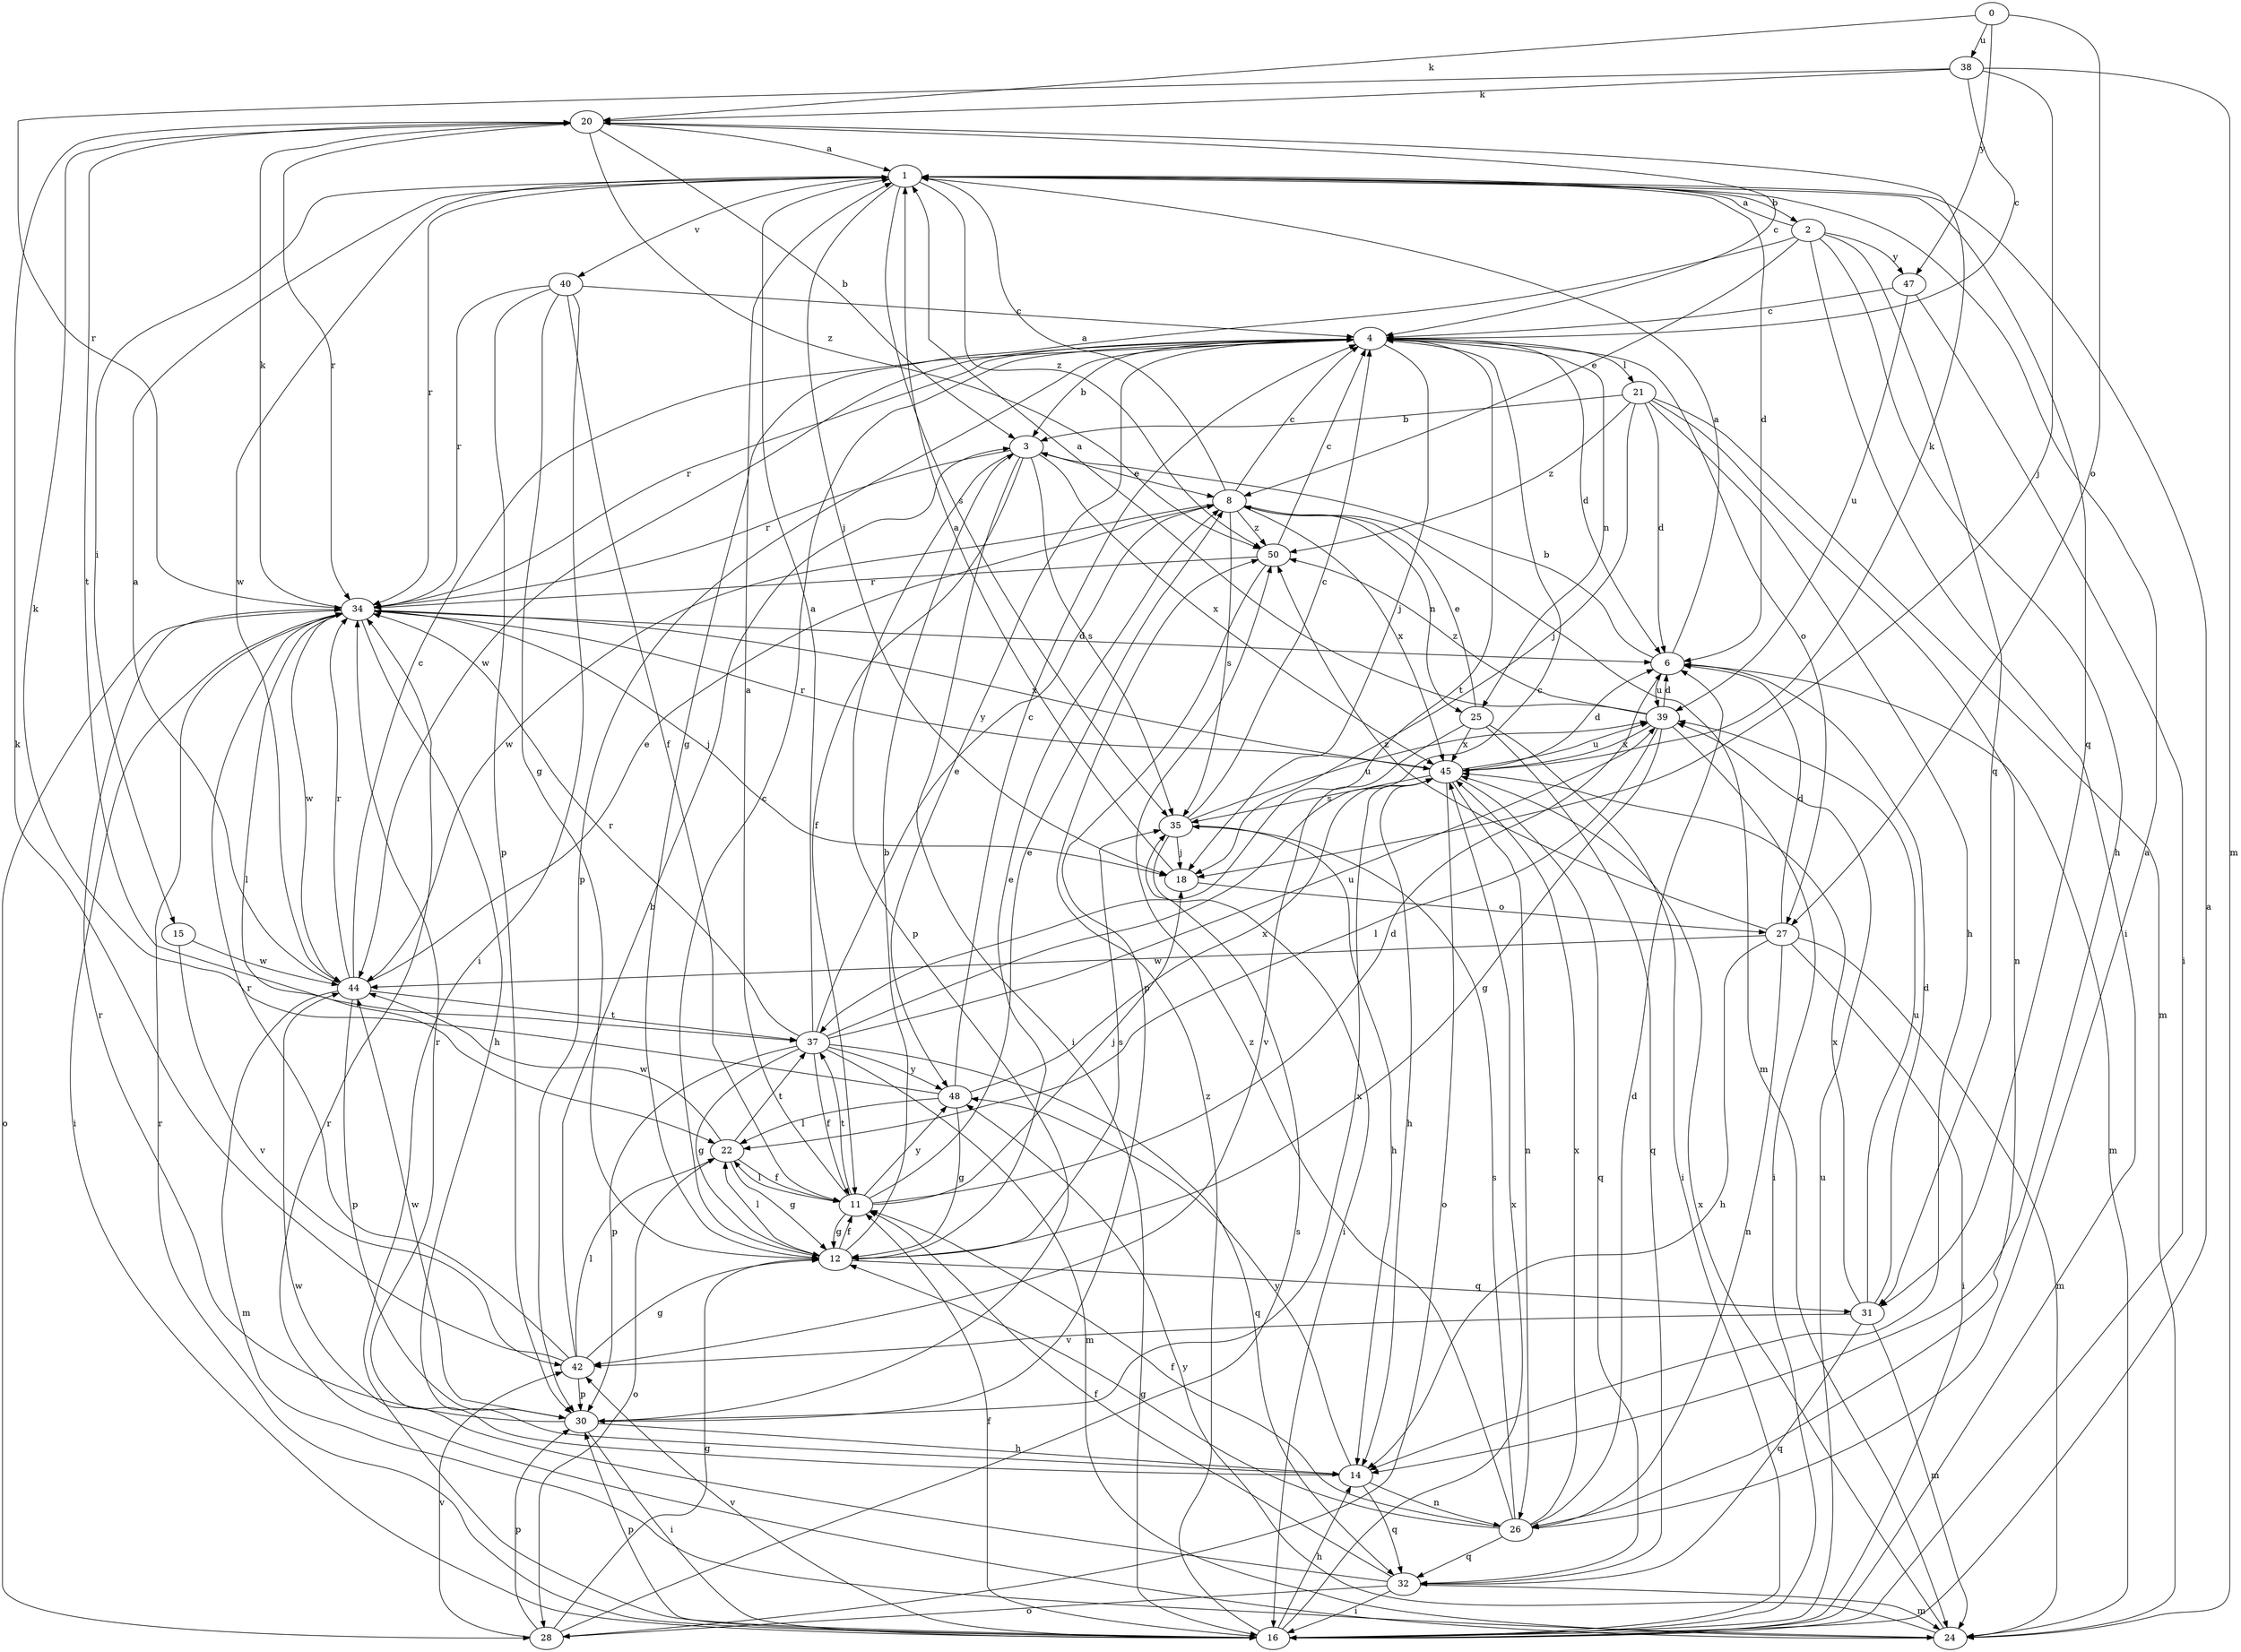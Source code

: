 strict digraph  {
0;
1;
2;
3;
4;
6;
8;
11;
12;
14;
15;
16;
18;
20;
21;
22;
24;
25;
26;
27;
28;
30;
31;
32;
34;
35;
37;
38;
39;
40;
42;
44;
45;
47;
48;
50;
0 -> 20  [label=k];
0 -> 27  [label=o];
0 -> 38  [label=u];
0 -> 47  [label=y];
1 -> 2  [label=b];
1 -> 6  [label=d];
1 -> 15  [label=i];
1 -> 18  [label=j];
1 -> 31  [label=q];
1 -> 34  [label=r];
1 -> 35  [label=s];
1 -> 40  [label=v];
1 -> 44  [label=w];
1 -> 50  [label=z];
2 -> 1  [label=a];
2 -> 8  [label=e];
2 -> 12  [label=g];
2 -> 14  [label=h];
2 -> 16  [label=i];
2 -> 31  [label=q];
2 -> 47  [label=y];
3 -> 8  [label=e];
3 -> 11  [label=f];
3 -> 16  [label=i];
3 -> 30  [label=p];
3 -> 34  [label=r];
3 -> 35  [label=s];
3 -> 45  [label=x];
4 -> 3  [label=b];
4 -> 6  [label=d];
4 -> 18  [label=j];
4 -> 21  [label=l];
4 -> 25  [label=n];
4 -> 27  [label=o];
4 -> 30  [label=p];
4 -> 34  [label=r];
4 -> 37  [label=t];
4 -> 44  [label=w];
4 -> 48  [label=y];
6 -> 1  [label=a];
6 -> 3  [label=b];
6 -> 24  [label=m];
6 -> 39  [label=u];
8 -> 1  [label=a];
8 -> 4  [label=c];
8 -> 24  [label=m];
8 -> 25  [label=n];
8 -> 35  [label=s];
8 -> 44  [label=w];
8 -> 45  [label=x];
8 -> 50  [label=z];
11 -> 1  [label=a];
11 -> 6  [label=d];
11 -> 8  [label=e];
11 -> 12  [label=g];
11 -> 18  [label=j];
11 -> 22  [label=l];
11 -> 37  [label=t];
11 -> 48  [label=y];
12 -> 3  [label=b];
12 -> 4  [label=c];
12 -> 8  [label=e];
12 -> 11  [label=f];
12 -> 22  [label=l];
12 -> 31  [label=q];
12 -> 35  [label=s];
14 -> 26  [label=n];
14 -> 32  [label=q];
14 -> 34  [label=r];
14 -> 48  [label=y];
15 -> 42  [label=v];
15 -> 44  [label=w];
16 -> 1  [label=a];
16 -> 11  [label=f];
16 -> 14  [label=h];
16 -> 30  [label=p];
16 -> 34  [label=r];
16 -> 39  [label=u];
16 -> 42  [label=v];
16 -> 45  [label=x];
16 -> 50  [label=z];
18 -> 1  [label=a];
18 -> 27  [label=o];
20 -> 1  [label=a];
20 -> 3  [label=b];
20 -> 4  [label=c];
20 -> 34  [label=r];
20 -> 37  [label=t];
20 -> 50  [label=z];
21 -> 3  [label=b];
21 -> 6  [label=d];
21 -> 14  [label=h];
21 -> 18  [label=j];
21 -> 24  [label=m];
21 -> 26  [label=n];
21 -> 50  [label=z];
22 -> 11  [label=f];
22 -> 12  [label=g];
22 -> 28  [label=o];
22 -> 37  [label=t];
22 -> 44  [label=w];
24 -> 34  [label=r];
24 -> 45  [label=x];
24 -> 48  [label=y];
25 -> 8  [label=e];
25 -> 16  [label=i];
25 -> 32  [label=q];
25 -> 42  [label=v];
25 -> 45  [label=x];
26 -> 1  [label=a];
26 -> 6  [label=d];
26 -> 11  [label=f];
26 -> 12  [label=g];
26 -> 32  [label=q];
26 -> 35  [label=s];
26 -> 45  [label=x];
26 -> 50  [label=z];
27 -> 6  [label=d];
27 -> 14  [label=h];
27 -> 16  [label=i];
27 -> 24  [label=m];
27 -> 26  [label=n];
27 -> 44  [label=w];
27 -> 50  [label=z];
28 -> 12  [label=g];
28 -> 30  [label=p];
28 -> 35  [label=s];
28 -> 42  [label=v];
30 -> 14  [label=h];
30 -> 16  [label=i];
30 -> 34  [label=r];
30 -> 44  [label=w];
30 -> 45  [label=x];
31 -> 6  [label=d];
31 -> 24  [label=m];
31 -> 32  [label=q];
31 -> 39  [label=u];
31 -> 42  [label=v];
31 -> 45  [label=x];
32 -> 11  [label=f];
32 -> 16  [label=i];
32 -> 24  [label=m];
32 -> 28  [label=o];
32 -> 44  [label=w];
34 -> 6  [label=d];
34 -> 14  [label=h];
34 -> 16  [label=i];
34 -> 18  [label=j];
34 -> 20  [label=k];
34 -> 22  [label=l];
34 -> 28  [label=o];
34 -> 44  [label=w];
34 -> 45  [label=x];
35 -> 4  [label=c];
35 -> 14  [label=h];
35 -> 16  [label=i];
35 -> 18  [label=j];
35 -> 39  [label=u];
37 -> 1  [label=a];
37 -> 4  [label=c];
37 -> 8  [label=e];
37 -> 11  [label=f];
37 -> 12  [label=g];
37 -> 24  [label=m];
37 -> 30  [label=p];
37 -> 32  [label=q];
37 -> 34  [label=r];
37 -> 39  [label=u];
37 -> 48  [label=y];
38 -> 4  [label=c];
38 -> 18  [label=j];
38 -> 20  [label=k];
38 -> 24  [label=m];
38 -> 34  [label=r];
39 -> 1  [label=a];
39 -> 6  [label=d];
39 -> 12  [label=g];
39 -> 16  [label=i];
39 -> 22  [label=l];
39 -> 45  [label=x];
39 -> 50  [label=z];
40 -> 4  [label=c];
40 -> 11  [label=f];
40 -> 12  [label=g];
40 -> 16  [label=i];
40 -> 30  [label=p];
40 -> 34  [label=r];
42 -> 3  [label=b];
42 -> 12  [label=g];
42 -> 20  [label=k];
42 -> 22  [label=l];
42 -> 30  [label=p];
42 -> 34  [label=r];
44 -> 1  [label=a];
44 -> 4  [label=c];
44 -> 8  [label=e];
44 -> 24  [label=m];
44 -> 30  [label=p];
44 -> 34  [label=r];
44 -> 37  [label=t];
45 -> 6  [label=d];
45 -> 14  [label=h];
45 -> 20  [label=k];
45 -> 26  [label=n];
45 -> 28  [label=o];
45 -> 32  [label=q];
45 -> 34  [label=r];
45 -> 35  [label=s];
45 -> 39  [label=u];
47 -> 4  [label=c];
47 -> 16  [label=i];
47 -> 39  [label=u];
48 -> 4  [label=c];
48 -> 12  [label=g];
48 -> 20  [label=k];
48 -> 22  [label=l];
48 -> 45  [label=x];
50 -> 4  [label=c];
50 -> 30  [label=p];
50 -> 34  [label=r];
}
